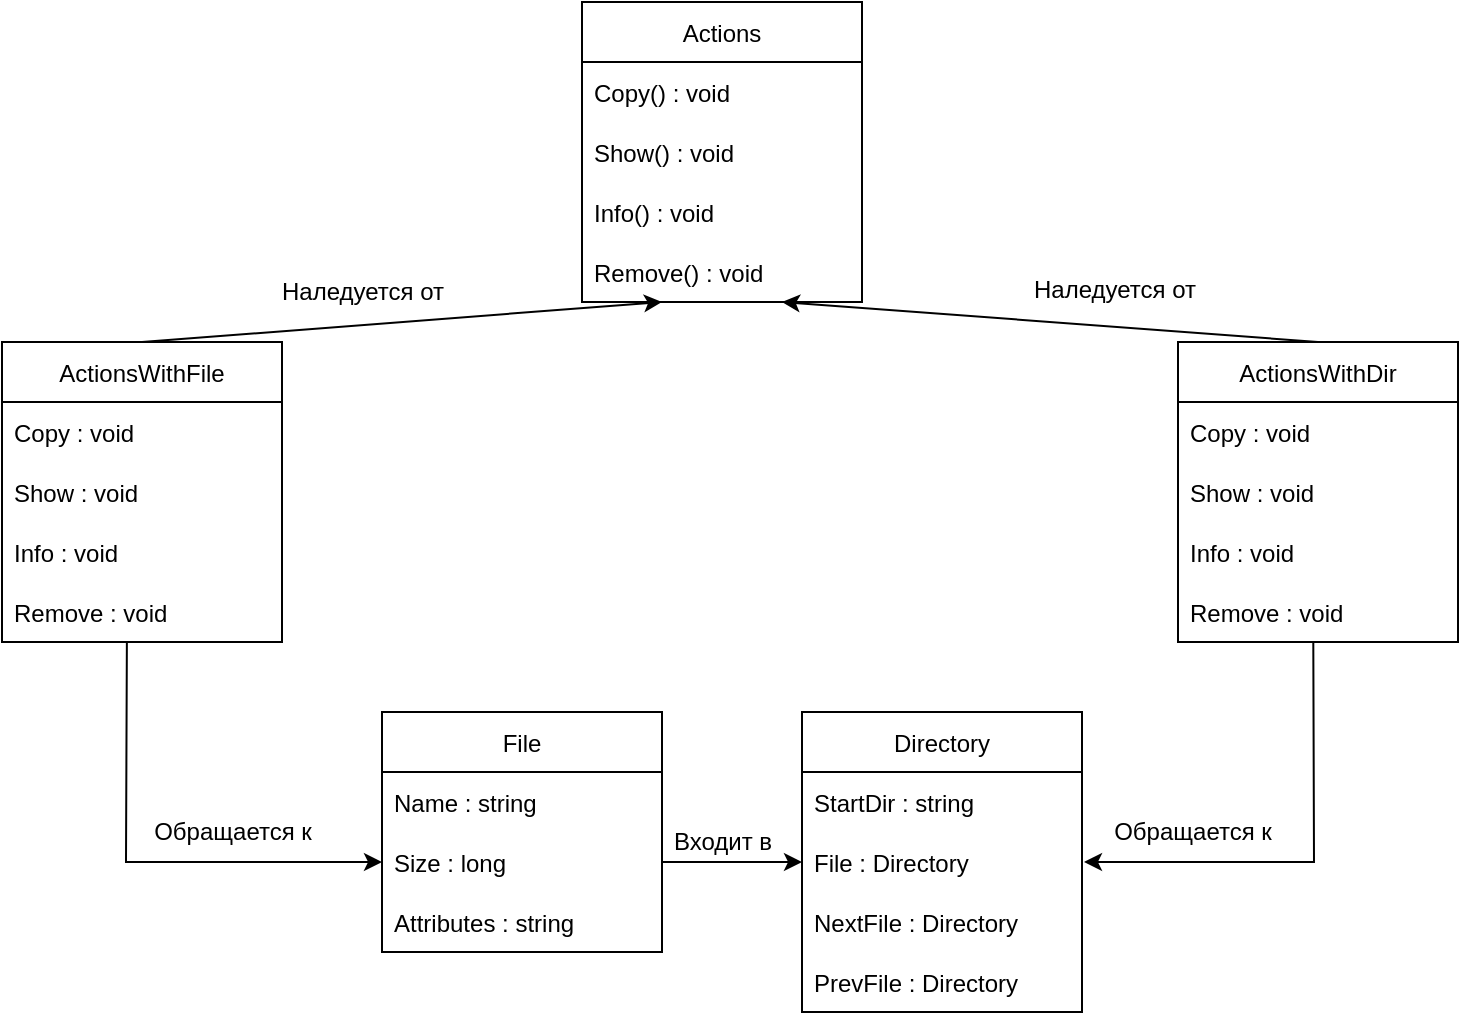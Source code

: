 <mxfile version="16.2.7" type="github" pages="3">
  <diagram id="ysO51sydtNU02jv2edfs" name="Page-1">
    <mxGraphModel dx="1117" dy="717" grid="1" gridSize="10" guides="1" tooltips="1" connect="1" arrows="1" fold="1" page="1" pageScale="1" pageWidth="827" pageHeight="1169" math="0" shadow="0">
      <root>
        <mxCell id="0" />
        <mxCell id="1" parent="0" />
        <mxCell id="BZaMwxJgTfKUHI4_n2Rr-1" value="Directory" style="swimlane;fontStyle=0;childLayout=stackLayout;horizontal=1;startSize=30;horizontalStack=0;resizeParent=1;resizeParentMax=0;resizeLast=0;collapsible=1;marginBottom=0;" parent="1" vertex="1">
          <mxGeometry x="570" y="605" width="140" height="150" as="geometry">
            <mxRectangle x="340" y="200" width="80" height="30" as="alternateBounds" />
          </mxGeometry>
        </mxCell>
        <mxCell id="BZaMwxJgTfKUHI4_n2Rr-28" value="StartDir : string" style="text;strokeColor=none;fillColor=none;align=left;verticalAlign=middle;spacingLeft=4;spacingRight=4;overflow=hidden;points=[[0,0.5],[1,0.5]];portConstraint=eastwest;rotatable=0;" parent="BZaMwxJgTfKUHI4_n2Rr-1" vertex="1">
          <mxGeometry y="30" width="140" height="30" as="geometry" />
        </mxCell>
        <mxCell id="BZaMwxJgTfKUHI4_n2Rr-2" value="File : Directory" style="text;strokeColor=none;fillColor=none;align=left;verticalAlign=middle;spacingLeft=4;spacingRight=4;overflow=hidden;points=[[0,0.5],[1,0.5]];portConstraint=eastwest;rotatable=0;" parent="BZaMwxJgTfKUHI4_n2Rr-1" vertex="1">
          <mxGeometry y="60" width="140" height="30" as="geometry" />
        </mxCell>
        <mxCell id="BZaMwxJgTfKUHI4_n2Rr-3" value="NextFile : Directory" style="text;strokeColor=none;fillColor=none;align=left;verticalAlign=middle;spacingLeft=4;spacingRight=4;overflow=hidden;points=[[0,0.5],[1,0.5]];portConstraint=eastwest;rotatable=0;" parent="BZaMwxJgTfKUHI4_n2Rr-1" vertex="1">
          <mxGeometry y="90" width="140" height="30" as="geometry" />
        </mxCell>
        <mxCell id="BZaMwxJgTfKUHI4_n2Rr-4" value="PrevFile : Directory" style="text;strokeColor=none;fillColor=none;align=left;verticalAlign=middle;spacingLeft=4;spacingRight=4;overflow=hidden;points=[[0,0.5],[1,0.5]];portConstraint=eastwest;rotatable=0;" parent="BZaMwxJgTfKUHI4_n2Rr-1" vertex="1">
          <mxGeometry y="120" width="140" height="30" as="geometry" />
        </mxCell>
        <mxCell id="BZaMwxJgTfKUHI4_n2Rr-5" value="File" style="swimlane;fontStyle=0;childLayout=stackLayout;horizontal=1;startSize=30;horizontalStack=0;resizeParent=1;resizeParentMax=0;resizeLast=0;collapsible=1;marginBottom=0;" parent="1" vertex="1">
          <mxGeometry x="360" y="605" width="140" height="120" as="geometry">
            <mxRectangle x="340" y="200" width="80" height="30" as="alternateBounds" />
          </mxGeometry>
        </mxCell>
        <mxCell id="BZaMwxJgTfKUHI4_n2Rr-6" value="Name : string" style="text;strokeColor=none;fillColor=none;align=left;verticalAlign=middle;spacingLeft=4;spacingRight=4;overflow=hidden;points=[[0,0.5],[1,0.5]];portConstraint=eastwest;rotatable=0;" parent="BZaMwxJgTfKUHI4_n2Rr-5" vertex="1">
          <mxGeometry y="30" width="140" height="30" as="geometry" />
        </mxCell>
        <mxCell id="BZaMwxJgTfKUHI4_n2Rr-7" value="Size : long" style="text;strokeColor=none;fillColor=none;align=left;verticalAlign=middle;spacingLeft=4;spacingRight=4;overflow=hidden;points=[[0,0.5],[1,0.5]];portConstraint=eastwest;rotatable=0;" parent="BZaMwxJgTfKUHI4_n2Rr-5" vertex="1">
          <mxGeometry y="60" width="140" height="30" as="geometry" />
        </mxCell>
        <mxCell id="BZaMwxJgTfKUHI4_n2Rr-8" value="Attributes : string" style="text;strokeColor=none;fillColor=none;align=left;verticalAlign=middle;spacingLeft=4;spacingRight=4;overflow=hidden;points=[[0,0.5],[1,0.5]];portConstraint=eastwest;rotatable=0;" parent="BZaMwxJgTfKUHI4_n2Rr-5" vertex="1">
          <mxGeometry y="90" width="140" height="30" as="geometry" />
        </mxCell>
        <mxCell id="BZaMwxJgTfKUHI4_n2Rr-9" value="Actions" style="swimlane;fontStyle=0;childLayout=stackLayout;horizontal=1;startSize=30;horizontalStack=0;resizeParent=1;resizeParentMax=0;resizeLast=0;collapsible=1;marginBottom=0;" parent="1" vertex="1">
          <mxGeometry x="460" y="250" width="140" height="150" as="geometry" />
        </mxCell>
        <mxCell id="BZaMwxJgTfKUHI4_n2Rr-10" value="Copy() : void" style="text;strokeColor=none;fillColor=none;align=left;verticalAlign=middle;spacingLeft=4;spacingRight=4;overflow=hidden;points=[[0,0.5],[1,0.5]];portConstraint=eastwest;rotatable=0;" parent="BZaMwxJgTfKUHI4_n2Rr-9" vertex="1">
          <mxGeometry y="30" width="140" height="30" as="geometry" />
        </mxCell>
        <mxCell id="BZaMwxJgTfKUHI4_n2Rr-11" value="Show() : void" style="text;strokeColor=none;fillColor=none;align=left;verticalAlign=middle;spacingLeft=4;spacingRight=4;overflow=hidden;points=[[0,0.5],[1,0.5]];portConstraint=eastwest;rotatable=0;" parent="BZaMwxJgTfKUHI4_n2Rr-9" vertex="1">
          <mxGeometry y="60" width="140" height="30" as="geometry" />
        </mxCell>
        <mxCell id="BZaMwxJgTfKUHI4_n2Rr-12" value="Info() : void" style="text;strokeColor=none;fillColor=none;align=left;verticalAlign=middle;spacingLeft=4;spacingRight=4;overflow=hidden;points=[[0,0.5],[1,0.5]];portConstraint=eastwest;rotatable=0;" parent="BZaMwxJgTfKUHI4_n2Rr-9" vertex="1">
          <mxGeometry y="90" width="140" height="30" as="geometry" />
        </mxCell>
        <mxCell id="BZaMwxJgTfKUHI4_n2Rr-14" value="Remove() : void" style="text;strokeColor=none;fillColor=none;align=left;verticalAlign=middle;spacingLeft=4;spacingRight=4;overflow=hidden;points=[[0,0.5],[1,0.5]];portConstraint=eastwest;rotatable=0;" parent="BZaMwxJgTfKUHI4_n2Rr-9" vertex="1">
          <mxGeometry y="120" width="140" height="30" as="geometry" />
        </mxCell>
        <mxCell id="BZaMwxJgTfKUHI4_n2Rr-16" value="ActionsWithFile" style="swimlane;fontStyle=0;childLayout=stackLayout;horizontal=1;startSize=30;horizontalStack=0;resizeParent=1;resizeParentMax=0;resizeLast=0;collapsible=1;marginBottom=0;" parent="1" vertex="1">
          <mxGeometry x="170" y="420" width="140" height="150" as="geometry" />
        </mxCell>
        <mxCell id="BZaMwxJgTfKUHI4_n2Rr-17" value="Copy : void" style="text;strokeColor=none;fillColor=none;align=left;verticalAlign=middle;spacingLeft=4;spacingRight=4;overflow=hidden;points=[[0,0.5],[1,0.5]];portConstraint=eastwest;rotatable=0;" parent="BZaMwxJgTfKUHI4_n2Rr-16" vertex="1">
          <mxGeometry y="30" width="140" height="30" as="geometry" />
        </mxCell>
        <mxCell id="BZaMwxJgTfKUHI4_n2Rr-18" value="Show : void" style="text;strokeColor=none;fillColor=none;align=left;verticalAlign=middle;spacingLeft=4;spacingRight=4;overflow=hidden;points=[[0,0.5],[1,0.5]];portConstraint=eastwest;rotatable=0;" parent="BZaMwxJgTfKUHI4_n2Rr-16" vertex="1">
          <mxGeometry y="60" width="140" height="30" as="geometry" />
        </mxCell>
        <mxCell id="BZaMwxJgTfKUHI4_n2Rr-19" value="Info : void" style="text;strokeColor=none;fillColor=none;align=left;verticalAlign=middle;spacingLeft=4;spacingRight=4;overflow=hidden;points=[[0,0.5],[1,0.5]];portConstraint=eastwest;rotatable=0;" parent="BZaMwxJgTfKUHI4_n2Rr-16" vertex="1">
          <mxGeometry y="90" width="140" height="30" as="geometry" />
        </mxCell>
        <mxCell id="BZaMwxJgTfKUHI4_n2Rr-20" value="Remove : void" style="text;strokeColor=none;fillColor=none;align=left;verticalAlign=middle;spacingLeft=4;spacingRight=4;overflow=hidden;points=[[0,0.5],[1,0.5]];portConstraint=eastwest;rotatable=0;" parent="BZaMwxJgTfKUHI4_n2Rr-16" vertex="1">
          <mxGeometry y="120" width="140" height="30" as="geometry" />
        </mxCell>
        <mxCell id="BZaMwxJgTfKUHI4_n2Rr-21" value="ActionsWithDir" style="swimlane;fontStyle=0;childLayout=stackLayout;horizontal=1;startSize=30;horizontalStack=0;resizeParent=1;resizeParentMax=0;resizeLast=0;collapsible=1;marginBottom=0;" parent="1" vertex="1">
          <mxGeometry x="758" y="420" width="140" height="150" as="geometry" />
        </mxCell>
        <mxCell id="BZaMwxJgTfKUHI4_n2Rr-22" value="Copy : void" style="text;strokeColor=none;fillColor=none;align=left;verticalAlign=middle;spacingLeft=4;spacingRight=4;overflow=hidden;points=[[0,0.5],[1,0.5]];portConstraint=eastwest;rotatable=0;" parent="BZaMwxJgTfKUHI4_n2Rr-21" vertex="1">
          <mxGeometry y="30" width="140" height="30" as="geometry" />
        </mxCell>
        <mxCell id="BZaMwxJgTfKUHI4_n2Rr-23" value="Show : void" style="text;strokeColor=none;fillColor=none;align=left;verticalAlign=middle;spacingLeft=4;spacingRight=4;overflow=hidden;points=[[0,0.5],[1,0.5]];portConstraint=eastwest;rotatable=0;" parent="BZaMwxJgTfKUHI4_n2Rr-21" vertex="1">
          <mxGeometry y="60" width="140" height="30" as="geometry" />
        </mxCell>
        <mxCell id="BZaMwxJgTfKUHI4_n2Rr-24" value="Info : void" style="text;strokeColor=none;fillColor=none;align=left;verticalAlign=middle;spacingLeft=4;spacingRight=4;overflow=hidden;points=[[0,0.5],[1,0.5]];portConstraint=eastwest;rotatable=0;" parent="BZaMwxJgTfKUHI4_n2Rr-21" vertex="1">
          <mxGeometry y="90" width="140" height="30" as="geometry" />
        </mxCell>
        <mxCell id="BZaMwxJgTfKUHI4_n2Rr-25" value="Remove : void" style="text;strokeColor=none;fillColor=none;align=left;verticalAlign=middle;spacingLeft=4;spacingRight=4;overflow=hidden;points=[[0,0.5],[1,0.5]];portConstraint=eastwest;rotatable=0;" parent="BZaMwxJgTfKUHI4_n2Rr-21" vertex="1">
          <mxGeometry y="120" width="140" height="30" as="geometry" />
        </mxCell>
        <mxCell id="BZaMwxJgTfKUHI4_n2Rr-32" value="" style="endArrow=classic;html=1;rounded=0;exitX=0.5;exitY=0;exitDx=0;exitDy=0;" parent="1" source="BZaMwxJgTfKUHI4_n2Rr-16" edge="1">
          <mxGeometry width="50" height="50" relative="1" as="geometry">
            <mxPoint x="380" y="340" as="sourcePoint" />
            <mxPoint x="500" y="400" as="targetPoint" />
          </mxGeometry>
        </mxCell>
        <mxCell id="BZaMwxJgTfKUHI4_n2Rr-33" value="" style="endArrow=classic;html=1;rounded=0;exitX=0.5;exitY=0;exitDx=0;exitDy=0;entryX=0.714;entryY=1;entryDx=0;entryDy=0;entryPerimeter=0;" parent="1" source="BZaMwxJgTfKUHI4_n2Rr-21" target="BZaMwxJgTfKUHI4_n2Rr-14" edge="1">
          <mxGeometry width="50" height="50" relative="1" as="geometry">
            <mxPoint x="440" y="440" as="sourcePoint" />
            <mxPoint x="520" y="400" as="targetPoint" />
          </mxGeometry>
        </mxCell>
        <mxCell id="BZaMwxJgTfKUHI4_n2Rr-35" value="" style="edgeStyle=orthogonalEdgeStyle;rounded=0;orthogonalLoop=1;jettySize=auto;html=1;exitX=1;exitY=0.5;exitDx=0;exitDy=0;entryX=0;entryY=0.5;entryDx=0;entryDy=0;" parent="1" source="BZaMwxJgTfKUHI4_n2Rr-7" target="BZaMwxJgTfKUHI4_n2Rr-2" edge="1">
          <mxGeometry relative="1" as="geometry" />
        </mxCell>
        <mxCell id="BZaMwxJgTfKUHI4_n2Rr-36" value="" style="endArrow=classic;html=1;rounded=0;exitX=0.446;exitY=0.985;exitDx=0;exitDy=0;exitPerimeter=0;entryX=0;entryY=0.5;entryDx=0;entryDy=0;" parent="1" source="BZaMwxJgTfKUHI4_n2Rr-20" target="BZaMwxJgTfKUHI4_n2Rr-7" edge="1">
          <mxGeometry width="50" height="50" relative="1" as="geometry">
            <mxPoint x="540" y="560" as="sourcePoint" />
            <mxPoint x="590" y="510" as="targetPoint" />
            <Array as="points">
              <mxPoint x="232" y="680" />
            </Array>
          </mxGeometry>
        </mxCell>
        <mxCell id="BZaMwxJgTfKUHI4_n2Rr-37" value="" style="endArrow=classic;html=1;rounded=0;entryX=1;entryY=0.5;entryDx=0;entryDy=0;" parent="1" edge="1">
          <mxGeometry width="50" height="50" relative="1" as="geometry">
            <mxPoint x="825.652" y="570" as="sourcePoint" />
            <mxPoint x="711" y="680" as="targetPoint" />
            <Array as="points">
              <mxPoint x="826" y="680" />
            </Array>
          </mxGeometry>
        </mxCell>
        <mxCell id="BZaMwxJgTfKUHI4_n2Rr-38" value="Обращается к" style="text;html=1;resizable=0;autosize=1;align=center;verticalAlign=middle;points=[];fillColor=none;strokeColor=none;rounded=0;" parent="1" vertex="1">
          <mxGeometry x="240" y="655" width="90" height="20" as="geometry" />
        </mxCell>
        <mxCell id="BZaMwxJgTfKUHI4_n2Rr-39" value="Обращается к" style="text;html=1;resizable=0;autosize=1;align=center;verticalAlign=middle;points=[];fillColor=none;strokeColor=none;rounded=0;" parent="1" vertex="1">
          <mxGeometry x="720" y="655" width="90" height="20" as="geometry" />
        </mxCell>
        <mxCell id="BZaMwxJgTfKUHI4_n2Rr-40" value="Входит в" style="text;html=1;resizable=0;autosize=1;align=center;verticalAlign=middle;points=[];fillColor=none;strokeColor=none;rounded=0;" parent="1" vertex="1">
          <mxGeometry x="500" y="660" width="60" height="20" as="geometry" />
        </mxCell>
        <mxCell id="BZaMwxJgTfKUHI4_n2Rr-41" value="Наледуется от" style="text;html=1;resizable=0;autosize=1;align=center;verticalAlign=middle;points=[];fillColor=none;strokeColor=none;rounded=0;" parent="1" vertex="1">
          <mxGeometry x="300" y="385" width="100" height="20" as="geometry" />
        </mxCell>
        <mxCell id="BZaMwxJgTfKUHI4_n2Rr-42" value="Наледуется от" style="text;html=1;resizable=0;autosize=1;align=center;verticalAlign=middle;points=[];fillColor=none;strokeColor=none;rounded=0;" parent="1" vertex="1">
          <mxGeometry x="676" y="384" width="100" height="20" as="geometry" />
        </mxCell>
      </root>
    </mxGraphModel>
  </diagram>
  <diagram id="EKxZWgVjQ-mznIdVLFmM" name="Page-2">
    <mxGraphModel dx="711" dy="456" grid="1" gridSize="10" guides="1" tooltips="1" connect="1" arrows="1" fold="1" page="1" pageScale="1" pageWidth="827" pageHeight="1169" math="0" shadow="0">
      <root>
        <mxCell id="y2vocbEIOsdgsBde8Daq-0" />
        <mxCell id="y2vocbEIOsdgsBde8Daq-1" parent="y2vocbEIOsdgsBde8Daq-0" />
        <mxCell id="Xru9xUxPiEoD5FAbkBVG-22" value="" style="endArrow=classic;html=1;rounded=0;fontSize=11;entryX=0.955;entryY=0.035;entryDx=0;entryDy=0;entryPerimeter=0;" edge="1" parent="y2vocbEIOsdgsBde8Daq-1" target="Xru9xUxPiEoD5FAbkBVG-20">
          <mxGeometry width="50" height="50" relative="1" as="geometry">
            <mxPoint x="212" y="203" as="sourcePoint" />
            <mxPoint x="410" y="140" as="targetPoint" />
            <Array as="points">
              <mxPoint x="250" y="203" />
              <mxPoint x="250" y="220" />
            </Array>
          </mxGeometry>
        </mxCell>
        <mxCell id="_LoNqUkvxJgWFyy3twrq-6" value="&lt;u&gt;Главное меню&lt;/u&gt;" style="shape=umlLifeline;perimeter=lifelinePerimeter;whiteSpace=wrap;html=1;container=1;collapsible=0;recursiveResize=0;outlineConnect=0;labelBackgroundColor=default;fontSize=11;" vertex="1" parent="y2vocbEIOsdgsBde8Daq-1">
          <mxGeometry x="162" y="40" width="100" height="300" as="geometry" />
        </mxCell>
        <mxCell id="Xru9xUxPiEoD5FAbkBVG-8" value="1 : Ввод команды" style="text;html=1;strokeColor=none;fillColor=none;align=center;verticalAlign=middle;whiteSpace=wrap;rounded=0;labelBackgroundColor=none;fontSize=11;" vertex="1" parent="_LoNqUkvxJgWFyy3twrq-6">
          <mxGeometry x="-53" y="135" width="94" height="30" as="geometry" />
        </mxCell>
        <mxCell id="Xru9xUxPiEoD5FAbkBVG-10" value="" style="html=1;points=[];perimeter=orthogonalPerimeter;labelBackgroundColor=none;fontSize=11;" vertex="1" parent="y2vocbEIOsdgsBde8Daq-1">
          <mxGeometry x="207" y="151" width="10" height="369" as="geometry" />
        </mxCell>
        <mxCell id="Xru9xUxPiEoD5FAbkBVG-9" value="loop" style="shape=umlFrame;whiteSpace=wrap;html=1;labelBackgroundColor=none;fontSize=11;" vertex="1" parent="y2vocbEIOsdgsBde8Daq-1">
          <mxGeometry x="38" y="640" width="492" height="200" as="geometry" />
        </mxCell>
        <mxCell id="_LoNqUkvxJgWFyy3twrq-4" value="Пользователь" style="text;html=1;strokeColor=none;fillColor=none;align=center;verticalAlign=middle;whiteSpace=wrap;rounded=0;fontSize=11;labelBackgroundColor=default;" vertex="1" parent="y2vocbEIOsdgsBde8Daq-1">
          <mxGeometry x="71" y="61" width="60" height="30" as="geometry" />
        </mxCell>
        <mxCell id="Xru9xUxPiEoD5FAbkBVG-6" value="" style="endArrow=classic;html=1;rounded=0;fontSize=11;exitX=1.333;exitY=0.463;exitDx=0;exitDy=0;exitPerimeter=0;" edge="1" parent="y2vocbEIOsdgsBde8Daq-1">
          <mxGeometry width="50" height="50" relative="1" as="geometry">
            <mxPoint x="101.33" y="202.04" as="sourcePoint" />
            <mxPoint x="206.5" y="202.04" as="targetPoint" />
          </mxGeometry>
        </mxCell>
        <mxCell id="Xru9xUxPiEoD5FAbkBVG-11" value=":Object" style="shape=umlLifeline;perimeter=lifelinePerimeter;whiteSpace=wrap;html=1;container=1;collapsible=0;recursiveResize=0;outlineConnect=0;labelBackgroundColor=none;fontSize=11;" vertex="1" parent="y2vocbEIOsdgsBde8Daq-1">
          <mxGeometry x="308" y="40" width="100" height="300" as="geometry" />
        </mxCell>
        <mxCell id="Xru9xUxPiEoD5FAbkBVG-13" value="" style="endArrow=classic;html=1;rounded=0;fontSize=11;fontStyle=1" edge="1" parent="Xru9xUxPiEoD5FAbkBVG-11">
          <mxGeometry width="50" height="50" relative="1" as="geometry">
            <mxPoint x="-89" y="133" as="sourcePoint" />
            <mxPoint x="44" y="133" as="targetPoint" />
          </mxGeometry>
        </mxCell>
        <mxCell id="Xru9xUxPiEoD5FAbkBVG-14" value="" style="html=1;points=[];perimeter=orthogonalPerimeter;labelBackgroundColor=none;fontSize=11;" vertex="1" parent="Xru9xUxPiEoD5FAbkBVG-11">
          <mxGeometry x="45" y="122" width="10" height="30" as="geometry" />
        </mxCell>
        <mxCell id="Xru9xUxPiEoD5FAbkBVG-16" value="" style="endArrow=classic;html=1;rounded=0;fontSize=11;dashed=1;" edge="1" parent="y2vocbEIOsdgsBde8Daq-1" source="Xru9xUxPiEoD5FAbkBVG-11">
          <mxGeometry width="50" height="50" relative="1" as="geometry">
            <mxPoint x="326.5" y="192" as="sourcePoint" />
            <mxPoint x="217" y="192" as="targetPoint" />
          </mxGeometry>
        </mxCell>
        <mxCell id="slXqn-xckWx8WITnXciu-1" value="" style="shape=umlLifeline;participant=umlActor;perimeter=lifelinePerimeter;whiteSpace=wrap;html=1;container=1;collapsible=0;recursiveResize=0;verticalAlign=top;spacingTop=36;outlineConnect=0;" vertex="1" parent="y2vocbEIOsdgsBde8Daq-1">
          <mxGeometry x="90" y="31" width="20" height="320" as="geometry" />
        </mxCell>
        <mxCell id="Xru9xUxPiEoD5FAbkBVG-1" value="" style="html=1;points=[];perimeter=orthogonalPerimeter;labelBackgroundColor=default;fontSize=11;" vertex="1" parent="slXqn-xckWx8WITnXciu-1">
          <mxGeometry x="6" y="125" width="10" height="80" as="geometry" />
        </mxCell>
        <mxCell id="Xru9xUxPiEoD5FAbkBVG-20" value="" style="html=1;points=[];perimeter=orthogonalPerimeter;labelBackgroundColor=none;fontSize=11;" vertex="1" parent="y2vocbEIOsdgsBde8Daq-1">
          <mxGeometry x="214" y="209" width="10" height="311" as="geometry" />
        </mxCell>
        <mxCell id="Xru9xUxPiEoD5FAbkBVG-25" value="" style="html=1;points=[];perimeter=orthogonalPerimeter;labelBackgroundColor=none;fontSize=11;" vertex="1" parent="y2vocbEIOsdgsBde8Daq-1">
          <mxGeometry x="219" y="249" width="10" height="271" as="geometry" />
        </mxCell>
        <mxCell id="Xru9xUxPiEoD5FAbkBVG-26" value="if(Команда не найдена)&lt;br&gt;1.2.1 : Вывод сообщения &quot;Команды не существует&quot;" style="text;html=1;strokeColor=none;fillColor=none;align=center;verticalAlign=middle;whiteSpace=wrap;rounded=0;labelBackgroundColor=none;fontSize=11;" vertex="1" parent="y2vocbEIOsdgsBde8Daq-1">
          <mxGeometry x="230" y="259.5" width="120" height="30" as="geometry" />
        </mxCell>
        <mxCell id="Xru9xUxPiEoD5FAbkBVG-12" value="1.1 : Получение команд" style="text;html=1;strokeColor=none;fillColor=none;align=center;verticalAlign=middle;whiteSpace=wrap;rounded=0;labelBackgroundColor=none;fontSize=11;" vertex="1" parent="y2vocbEIOsdgsBde8Daq-1">
          <mxGeometry x="218" y="146" width="132" height="30" as="geometry" />
        </mxCell>
        <mxCell id="Xru9xUxPiEoD5FAbkBVG-21" value="1.2 : Проверка введенных данных" style="text;html=1;strokeColor=none;fillColor=none;align=center;verticalAlign=middle;whiteSpace=wrap;rounded=0;labelBackgroundColor=none;fontSize=11;" vertex="1" parent="y2vocbEIOsdgsBde8Daq-1">
          <mxGeometry x="253" y="192" width="100" height="30" as="geometry" />
        </mxCell>
        <mxCell id="Xru9xUxPiEoD5FAbkBVG-29" value="" style="html=1;points=[];perimeter=orthogonalPerimeter;labelBackgroundColor=none;fontSize=11;" vertex="1" parent="y2vocbEIOsdgsBde8Daq-1">
          <mxGeometry x="224" y="312" width="10" height="208" as="geometry" />
        </mxCell>
        <mxCell id="Xru9xUxPiEoD5FAbkBVG-30" value="" style="endArrow=classic;html=1;rounded=0;fontSize=11;exitX=1.167;exitY=0.326;exitDx=0;exitDy=0;exitPerimeter=0;entryX=1.267;entryY=0.122;entryDx=0;entryDy=0;entryPerimeter=0;" edge="1" parent="y2vocbEIOsdgsBde8Daq-1">
          <mxGeometry width="50" height="50" relative="1" as="geometry">
            <mxPoint x="229.67" y="308.006" as="sourcePoint" />
            <mxPoint x="235.67" y="327.982" as="targetPoint" />
            <Array as="points">
              <mxPoint x="259" y="308" />
              <mxPoint x="259" y="328" />
            </Array>
          </mxGeometry>
        </mxCell>
        <mxCell id="Xru9xUxPiEoD5FAbkBVG-32" value="else" style="text;html=1;strokeColor=none;fillColor=none;align=center;verticalAlign=middle;whiteSpace=wrap;rounded=0;labelBackgroundColor=none;fontSize=11;" vertex="1" parent="y2vocbEIOsdgsBde8Daq-1">
          <mxGeometry x="219" y="328" width="60" height="30" as="geometry" />
        </mxCell>
      </root>
    </mxGraphModel>
  </diagram>
  <diagram id="a0BHo7UVrTcMOhtOggxp" name="Page-3">
    <mxGraphModel dx="1203" dy="772" grid="1" gridSize="10" guides="1" tooltips="1" connect="1" arrows="1" fold="1" page="1" pageScale="1" pageWidth="827" pageHeight="1169" math="0" shadow="0">
      <root>
        <mxCell id="xqin2msSDBI_EzptqLgt-0" />
        <mxCell id="xqin2msSDBI_EzptqLgt-1" parent="xqin2msSDBI_EzptqLgt-0" />
        <mxCell id="xqin2msSDBI_EzptqLgt-17" value="" style="endArrow=none;html=1;rounded=0;entryX=0.043;entryY=0.5;entryDx=0;entryDy=0;entryPerimeter=0;endFill=0;" edge="1" parent="xqin2msSDBI_EzptqLgt-1" source="xqin2msSDBI_EzptqLgt-2" target="xqin2msSDBI_EzptqLgt-6">
          <mxGeometry width="50" height="50" relative="1" as="geometry">
            <mxPoint x="330" y="310" as="sourcePoint" />
            <mxPoint x="270" y="255" as="targetPoint" />
          </mxGeometry>
        </mxCell>
        <mxCell id="xqin2msSDBI_EzptqLgt-2" value="Пользователь" style="shape=umlActor;verticalLabelPosition=bottom;verticalAlign=top;html=1;" vertex="1" parent="xqin2msSDBI_EzptqLgt-1">
          <mxGeometry x="130" y="225" width="30" height="60" as="geometry" />
        </mxCell>
        <mxCell id="xqin2msSDBI_EzptqLgt-5" value="Управление ресурсами файловой системы" style="ellipse;whiteSpace=wrap;html=1;" vertex="1" parent="xqin2msSDBI_EzptqLgt-1">
          <mxGeometry x="274" y="79" width="140" height="70" as="geometry" />
        </mxCell>
        <mxCell id="xqin2msSDBI_EzptqLgt-6" value="Просмотр ресурсов файловой системы" style="ellipse;whiteSpace=wrap;html=1;" vertex="1" parent="xqin2msSDBI_EzptqLgt-1">
          <mxGeometry x="274" y="220" width="140" height="70" as="geometry" />
        </mxCell>
        <mxCell id="xqin2msSDBI_EzptqLgt-7" value="Открытие файлов" style="ellipse;whiteSpace=wrap;html=1;" vertex="1" parent="xqin2msSDBI_EzptqLgt-1">
          <mxGeometry x="274" y="360" width="140" height="70" as="geometry" />
        </mxCell>
        <mxCell id="xqin2msSDBI_EzptqLgt-9" value="Правка" style="ellipse;whiteSpace=wrap;html=1;" vertex="1" parent="xqin2msSDBI_EzptqLgt-1">
          <mxGeometry x="500" y="70" width="110" height="33" as="geometry" />
        </mxCell>
        <mxCell id="xqin2msSDBI_EzptqLgt-10" value="Удаление" style="ellipse;whiteSpace=wrap;html=1;" vertex="1" parent="xqin2msSDBI_EzptqLgt-1">
          <mxGeometry x="465" y="124" width="110" height="33" as="geometry" />
        </mxCell>
        <mxCell id="xqin2msSDBI_EzptqLgt-11" value="Добавление" style="ellipse;whiteSpace=wrap;html=1;" vertex="1" parent="xqin2msSDBI_EzptqLgt-1">
          <mxGeometry x="414" y="20" width="110" height="33" as="geometry" />
        </mxCell>
        <mxCell id="xqin2msSDBI_EzptqLgt-12" value="Просмотр содержимого ресурсов" style="ellipse;whiteSpace=wrap;html=1;" vertex="1" parent="xqin2msSDBI_EzptqLgt-1">
          <mxGeometry x="467" y="190" width="150" height="60" as="geometry" />
        </mxCell>
        <mxCell id="xqin2msSDBI_EzptqLgt-13" value="Просмотр списка файлов" style="ellipse;whiteSpace=wrap;html=1;" vertex="1" parent="xqin2msSDBI_EzptqLgt-1">
          <mxGeometry x="469" y="270" width="150" height="60" as="geometry" />
        </mxCell>
        <mxCell id="xqin2msSDBI_EzptqLgt-14" value="Запуск приложения для открытия файла" style="ellipse;whiteSpace=wrap;html=1;" vertex="1" parent="xqin2msSDBI_EzptqLgt-1">
          <mxGeometry x="469" y="365" width="150" height="60" as="geometry" />
        </mxCell>
        <mxCell id="xqin2msSDBI_EzptqLgt-16" value="" style="endArrow=none;html=1;rounded=0;entryX=0;entryY=0.5;entryDx=0;entryDy=0;endFill=0;" edge="1" parent="xqin2msSDBI_EzptqLgt-1" target="xqin2msSDBI_EzptqLgt-5">
          <mxGeometry width="50" height="50" relative="1" as="geometry">
            <mxPoint x="160" y="240" as="sourcePoint" />
            <mxPoint x="210" y="190" as="targetPoint" />
          </mxGeometry>
        </mxCell>
        <mxCell id="xqin2msSDBI_EzptqLgt-18" value="" style="endArrow=none;html=1;rounded=0;exitX=0;exitY=0.5;exitDx=0;exitDy=0;" edge="1" parent="xqin2msSDBI_EzptqLgt-1" source="xqin2msSDBI_EzptqLgt-7" target="xqin2msSDBI_EzptqLgt-2">
          <mxGeometry width="50" height="50" relative="1" as="geometry">
            <mxPoint x="240" y="280" as="sourcePoint" />
            <mxPoint x="380" y="260" as="targetPoint" />
          </mxGeometry>
        </mxCell>
        <mxCell id="xqin2msSDBI_EzptqLgt-20" value="" style="endArrow=classic;html=1;rounded=0;exitX=1;exitY=0;exitDx=0;exitDy=0;entryX=0.5;entryY=1;entryDx=0;entryDy=0;dashed=1;endFill=1;" edge="1" parent="xqin2msSDBI_EzptqLgt-1" source="xqin2msSDBI_EzptqLgt-5" target="xqin2msSDBI_EzptqLgt-11">
          <mxGeometry width="50" height="50" relative="1" as="geometry">
            <mxPoint x="330" y="230" as="sourcePoint" />
            <mxPoint x="380" y="180" as="targetPoint" />
          </mxGeometry>
        </mxCell>
        <mxCell id="xqin2msSDBI_EzptqLgt-21" value="" style="endArrow=classic;html=1;rounded=0;exitX=1;exitY=0.5;exitDx=0;exitDy=0;entryX=0;entryY=0.5;entryDx=0;entryDy=0;dashed=1;endFill=1;" edge="1" parent="xqin2msSDBI_EzptqLgt-1" source="xqin2msSDBI_EzptqLgt-5" target="xqin2msSDBI_EzptqLgt-9">
          <mxGeometry width="50" height="50" relative="1" as="geometry">
            <mxPoint x="403.497" y="99.251" as="sourcePoint" />
            <mxPoint x="479" y="63" as="targetPoint" />
          </mxGeometry>
        </mxCell>
        <mxCell id="xqin2msSDBI_EzptqLgt-22" value="" style="endArrow=classic;html=1;rounded=0;exitX=1;exitY=1;exitDx=0;exitDy=0;entryX=0;entryY=0.5;entryDx=0;entryDy=0;dashed=1;endFill=1;" edge="1" parent="xqin2msSDBI_EzptqLgt-1" source="xqin2msSDBI_EzptqLgt-5" target="xqin2msSDBI_EzptqLgt-10">
          <mxGeometry width="50" height="50" relative="1" as="geometry">
            <mxPoint x="413.497" y="109.251" as="sourcePoint" />
            <mxPoint x="489" y="73" as="targetPoint" />
          </mxGeometry>
        </mxCell>
        <mxCell id="xqin2msSDBI_EzptqLgt-23" value="" style="endArrow=classic;html=1;rounded=0;exitX=1;exitY=0.5;exitDx=0;exitDy=0;entryX=0;entryY=0.5;entryDx=0;entryDy=0;dashed=1;endFill=1;" edge="1" parent="xqin2msSDBI_EzptqLgt-1" source="xqin2msSDBI_EzptqLgt-6" target="xqin2msSDBI_EzptqLgt-12">
          <mxGeometry width="50" height="50" relative="1" as="geometry">
            <mxPoint x="423.497" y="119.251" as="sourcePoint" />
            <mxPoint x="499" y="83" as="targetPoint" />
          </mxGeometry>
        </mxCell>
        <mxCell id="xqin2msSDBI_EzptqLgt-24" value="" style="endArrow=classic;html=1;rounded=0;exitX=1;exitY=1;exitDx=0;exitDy=0;entryX=0;entryY=0.5;entryDx=0;entryDy=0;dashed=1;endFill=1;" edge="1" parent="xqin2msSDBI_EzptqLgt-1" source="xqin2msSDBI_EzptqLgt-6" target="xqin2msSDBI_EzptqLgt-13">
          <mxGeometry width="50" height="50" relative="1" as="geometry">
            <mxPoint x="433.497" y="129.251" as="sourcePoint" />
            <mxPoint x="509" y="93" as="targetPoint" />
          </mxGeometry>
        </mxCell>
        <mxCell id="xqin2msSDBI_EzptqLgt-25" value="" style="endArrow=classic;html=1;rounded=0;exitX=1;exitY=0.5;exitDx=0;exitDy=0;entryX=0;entryY=0.5;entryDx=0;entryDy=0;dashed=1;endFill=1;" edge="1" parent="xqin2msSDBI_EzptqLgt-1" source="xqin2msSDBI_EzptqLgt-7" target="xqin2msSDBI_EzptqLgt-14">
          <mxGeometry width="50" height="50" relative="1" as="geometry">
            <mxPoint x="443.497" y="139.251" as="sourcePoint" />
            <mxPoint x="519" y="103" as="targetPoint" />
          </mxGeometry>
        </mxCell>
        <mxCell id="w5zorktANyzJKhht0tpQ-0" value="&quot;include&quot;" style="text;html=1;strokeColor=none;fillColor=none;align=center;verticalAlign=middle;whiteSpace=wrap;rounded=0;fontSize=11;" vertex="1" parent="xqin2msSDBI_EzptqLgt-1">
          <mxGeometry x="384" y="49" width="60" height="30" as="geometry" />
        </mxCell>
        <mxCell id="w5zorktANyzJKhht0tpQ-1" value="&quot;include&quot;" style="text;html=1;strokeColor=none;fillColor=none;align=center;verticalAlign=middle;whiteSpace=wrap;rounded=0;fontSize=11;" vertex="1" parent="xqin2msSDBI_EzptqLgt-1">
          <mxGeometry x="418" y="76" width="60" height="30" as="geometry" />
        </mxCell>
        <mxCell id="w5zorktANyzJKhht0tpQ-2" value="&quot;include&quot;" style="text;html=1;strokeColor=none;fillColor=none;align=center;verticalAlign=middle;whiteSpace=wrap;rounded=0;fontSize=11;" vertex="1" parent="xqin2msSDBI_EzptqLgt-1">
          <mxGeometry x="401" y="118" width="60" height="30" as="geometry" />
        </mxCell>
        <mxCell id="w5zorktANyzJKhht0tpQ-3" value="&quot;include&quot;" style="text;html=1;strokeColor=none;fillColor=none;align=center;verticalAlign=middle;whiteSpace=wrap;rounded=0;fontSize=11;" vertex="1" parent="xqin2msSDBI_EzptqLgt-1">
          <mxGeometry x="397" y="210" width="60" height="30" as="geometry" />
        </mxCell>
        <mxCell id="w5zorktANyzJKhht0tpQ-4" value="&quot;include&quot;" style="text;html=1;strokeColor=none;fillColor=none;align=center;verticalAlign=middle;whiteSpace=wrap;rounded=0;fontSize=11;" vertex="1" parent="xqin2msSDBI_EzptqLgt-1">
          <mxGeometry x="409" y="265" width="60" height="30" as="geometry" />
        </mxCell>
        <mxCell id="w5zorktANyzJKhht0tpQ-5" value="&quot;include&quot;" style="text;html=1;strokeColor=none;fillColor=none;align=center;verticalAlign=middle;whiteSpace=wrap;rounded=0;fontSize=11;" vertex="1" parent="xqin2msSDBI_EzptqLgt-1">
          <mxGeometry x="408" y="371" width="60" height="30" as="geometry" />
        </mxCell>
      </root>
    </mxGraphModel>
  </diagram>
</mxfile>
